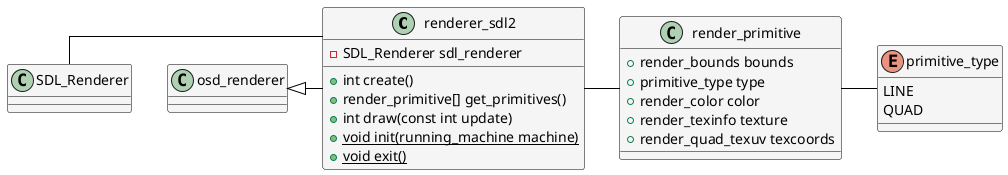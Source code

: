 @startuml
skinparam Shadowing false
skinparam LineType ortho
skinparam ArrowColor black

skinparam class {
    BackgroundColor WhiteSmoke
    BorderColor black
}

class renderer_sdl2 {
	-SDL_Renderer sdl_renderer
	
	+int create()
	+render_primitive[] get_primitives()    
	+int draw(const int update)
	{static} +void init(running_machine machine)
	{static} +void exit()
}

enum primitive_type
{
	LINE
	QUAD
}

class render_primitive {
	+render_bounds bounds
	+primitive_type type
	+render_color color
	+render_texinfo texture
	+render_quad_texuv texcoords
}

renderer_sdl2 -l-|> osd_renderer
renderer_sdl2 -r- render_primitive
renderer_sdl2 -l- SDL_Renderer
render_primitive -r- primitive_type

@enduml
